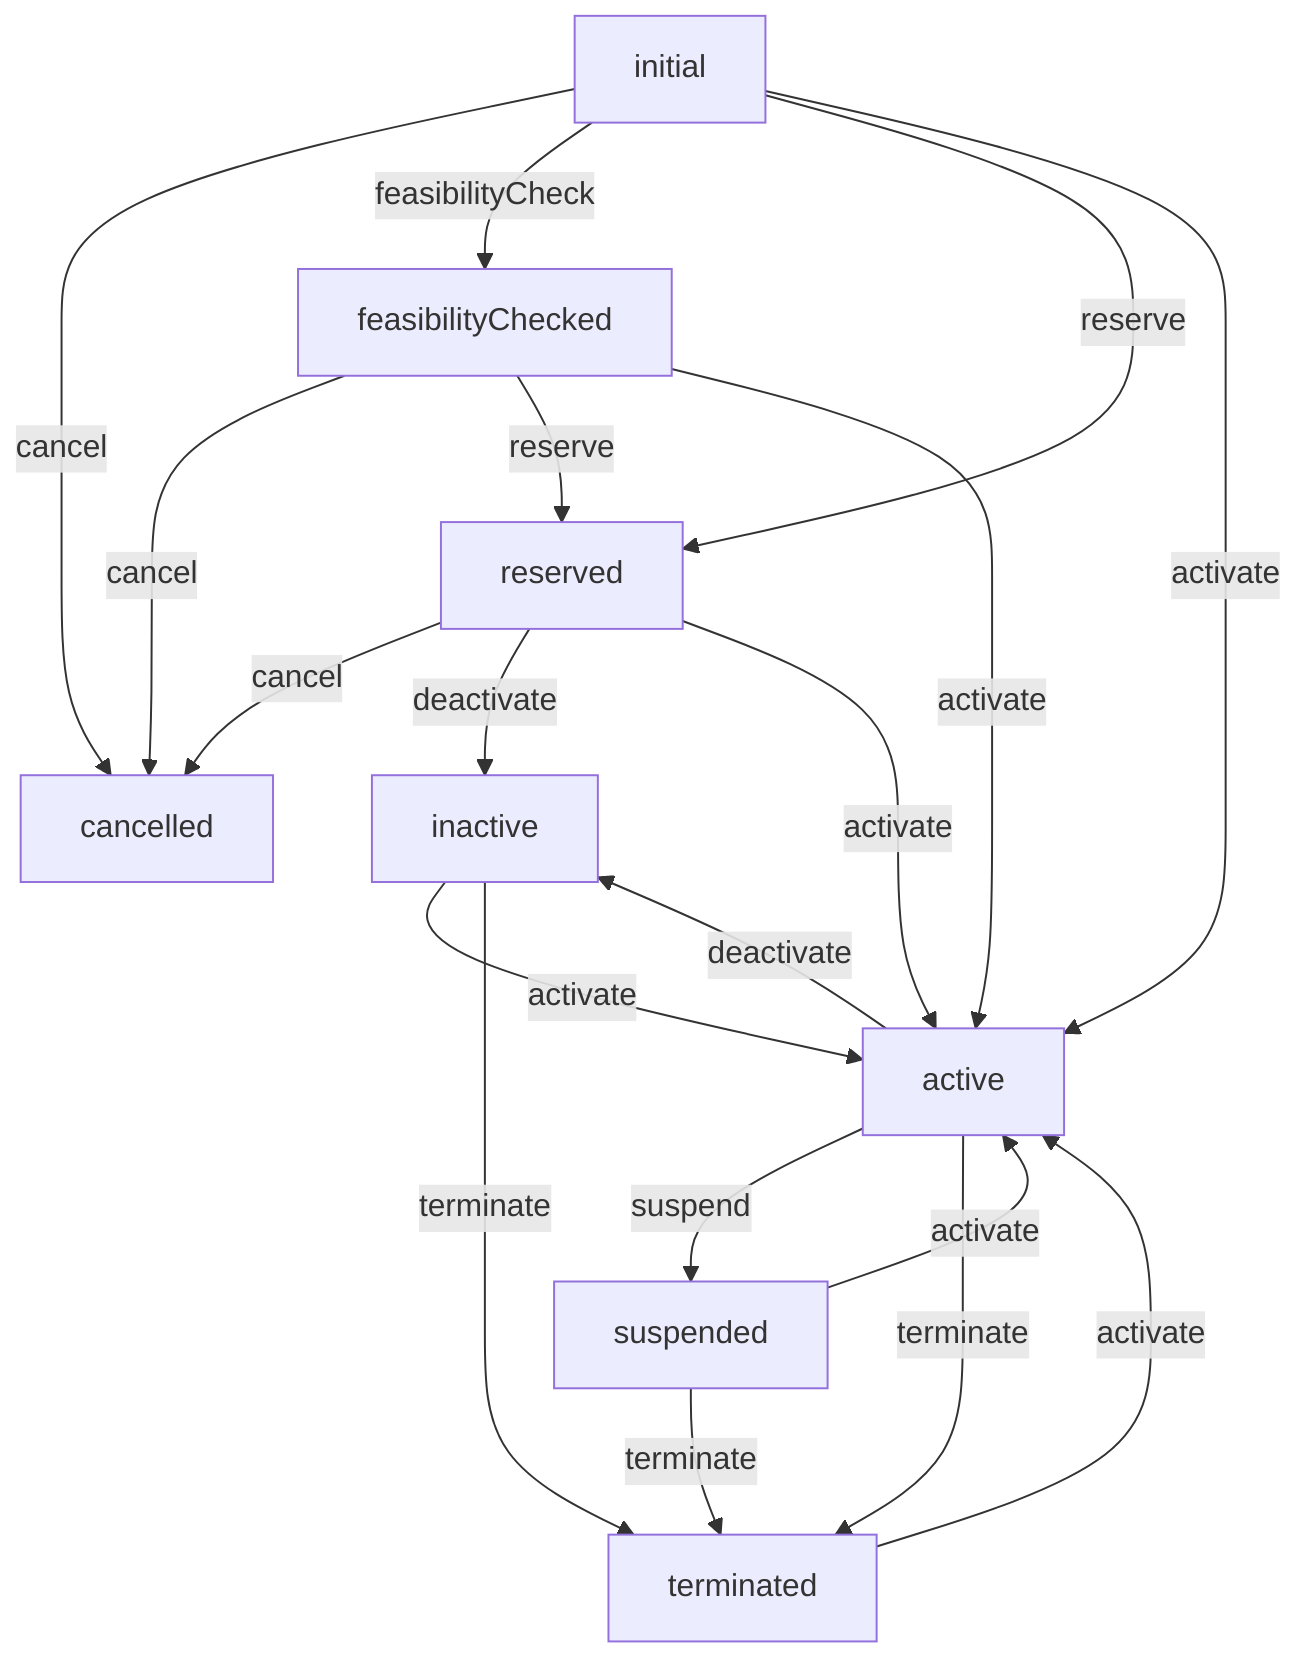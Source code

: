 flowchart TD
initial --> |cancel| cancelled
initial --> |feasibilityCheck| feasibilityChecked
feasibilityChecked --> |cancel| cancelled
feasibilityChecked --> |reserve| reserved
reserved --> |cancel| cancelled
reserved --> |deactivate| inactive
inactive --> |activate| active
active --> |deactivate| inactive
active --> |suspend| suspended
suspended --> |activate| active
suspended --> |terminate| terminated
terminated --> |activate| active
active --> |terminate| terminated
inactive --> |terminate| terminated
reserved --> |activate| active
feasibilityChecked --> |activate| active
initial --> |reserve| reserved
initial --> |activate| active